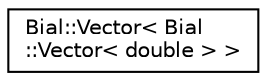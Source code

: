 digraph "Graphical Class Hierarchy"
{
  edge [fontname="Helvetica",fontsize="10",labelfontname="Helvetica",labelfontsize="10"];
  node [fontname="Helvetica",fontsize="10",shape=record];
  rankdir="LR";
  Node1 [label="Bial::Vector\< Bial\l::Vector\< double \> \>",height=0.2,width=0.4,color="black", fillcolor="white", style="filled",URL="$class_bial_1_1_vector.html"];
}
